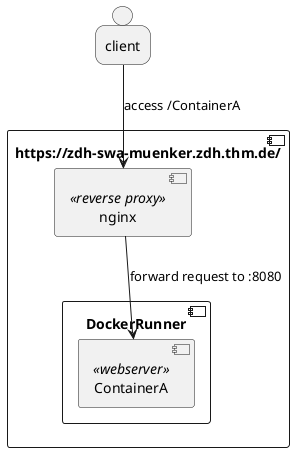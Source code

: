 @startuml

Person client

Component "https://zdh-swa-muenker.zdh.thm.de/" as webapp {
    Component nginx <<reverse proxy>>

    Component DockerRunner {
        Component ContainerA <<webserver>>
    }
}

client --> nginx : access /ContainerA
nginx --> ContainerA : forward request to :8080

@endpumll